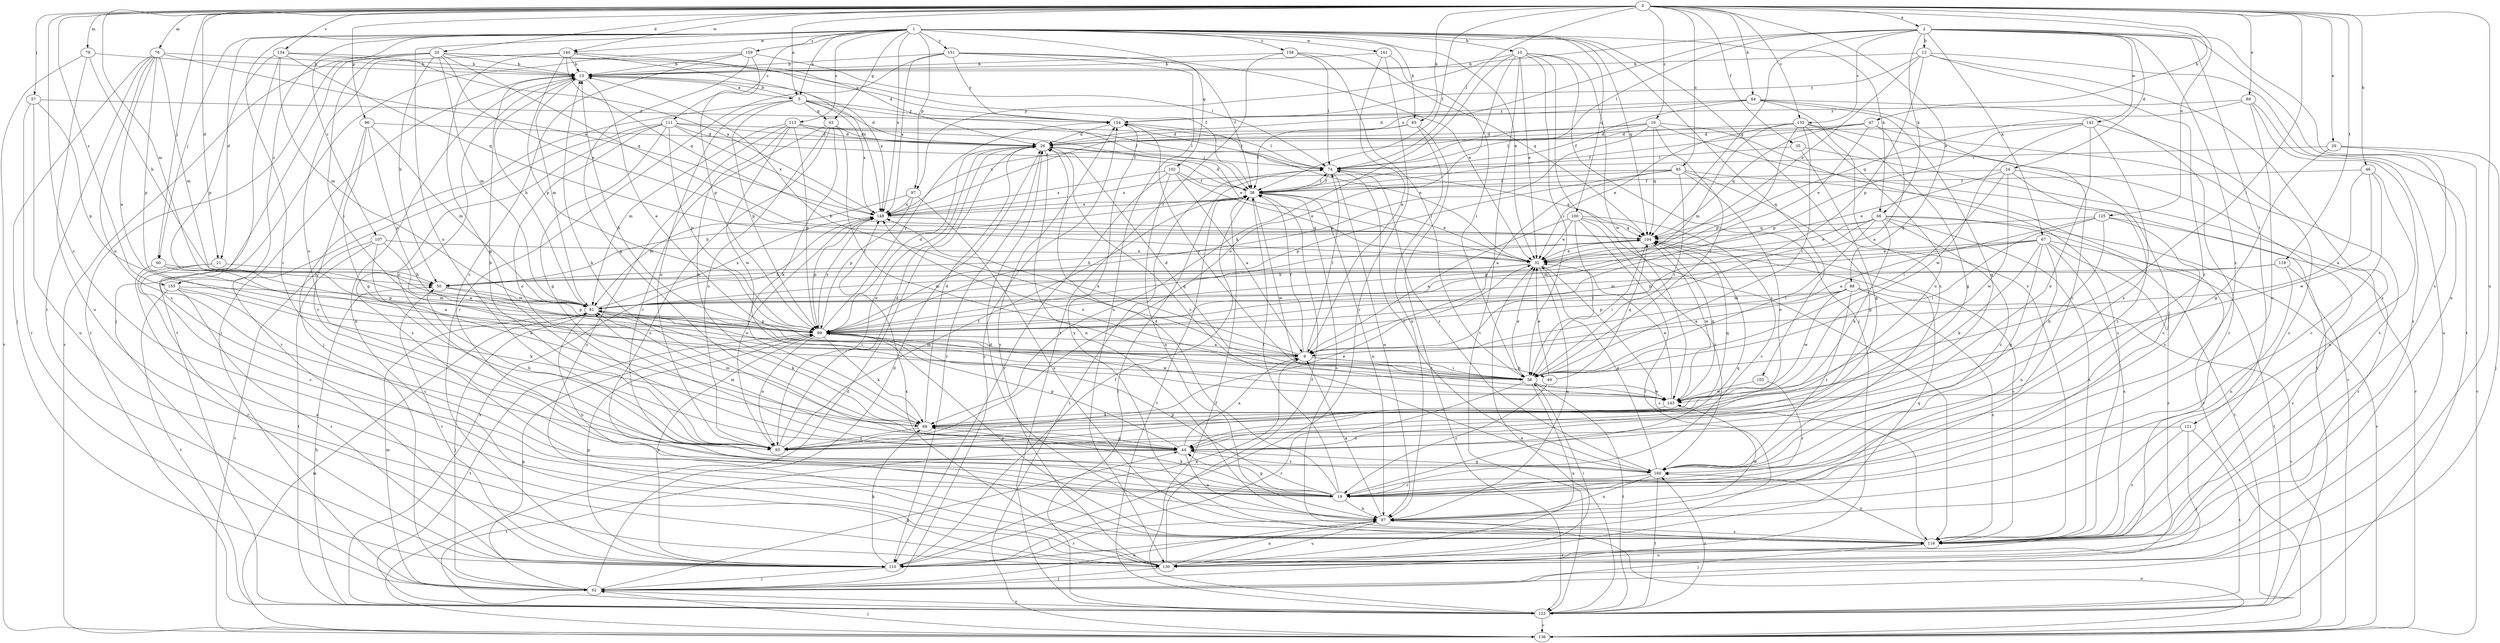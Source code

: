 strict digraph  {
0;
1;
2;
5;
6;
10;
12;
13;
16;
19;
20;
21;
24;
26;
29;
32;
35;
38;
43;
44;
46;
47;
49;
50;
56;
57;
60;
62;
64;
65;
66;
67;
68;
74;
76;
79;
81;
85;
87;
88;
89;
93;
96;
97;
99;
100;
102;
103;
104;
107;
110;
111;
113;
116;
118;
121;
123;
125;
130;
134;
135;
136;
140;
141;
142;
143;
148;
151;
154;
155;
158;
159;
160;
0 -> 2  [label=a];
0 -> 5  [label=a];
0 -> 16  [label=c];
0 -> 19  [label=c];
0 -> 20  [label=d];
0 -> 21  [label=d];
0 -> 29  [label=e];
0 -> 35  [label=f];
0 -> 38  [label=f];
0 -> 46  [label=h];
0 -> 47  [label=h];
0 -> 56  [label=i];
0 -> 57  [label=j];
0 -> 60  [label=j];
0 -> 64  [label=k];
0 -> 65  [label=k];
0 -> 74  [label=l];
0 -> 76  [label=m];
0 -> 79  [label=m];
0 -> 81  [label=m];
0 -> 85  [label=n];
0 -> 88  [label=o];
0 -> 89  [label=o];
0 -> 96  [label=p];
0 -> 118  [label=t];
0 -> 125  [label=u];
0 -> 130  [label=u];
0 -> 134  [label=v];
0 -> 135  [label=v];
0 -> 140  [label=w];
0 -> 155  [label=z];
1 -> 5  [label=a];
1 -> 10  [label=b];
1 -> 19  [label=c];
1 -> 21  [label=d];
1 -> 32  [label=e];
1 -> 43  [label=g];
1 -> 60  [label=j];
1 -> 65  [label=k];
1 -> 66  [label=k];
1 -> 93  [label=o];
1 -> 97  [label=p];
1 -> 100  [label=q];
1 -> 102  [label=q];
1 -> 103  [label=q];
1 -> 104  [label=q];
1 -> 107  [label=r];
1 -> 111  [label=s];
1 -> 113  [label=s];
1 -> 116  [label=s];
1 -> 140  [label=w];
1 -> 141  [label=w];
1 -> 148  [label=x];
1 -> 151  [label=y];
1 -> 155  [label=z];
1 -> 158  [label=z];
1 -> 159  [label=z];
2 -> 12  [label=b];
2 -> 19  [label=c];
2 -> 24  [label=d];
2 -> 66  [label=k];
2 -> 67  [label=k];
2 -> 74  [label=l];
2 -> 97  [label=p];
2 -> 104  [label=q];
2 -> 116  [label=s];
2 -> 121  [label=t];
2 -> 130  [label=u];
2 -> 135  [label=v];
2 -> 142  [label=w];
2 -> 148  [label=x];
5 -> 13  [label=b];
5 -> 26  [label=d];
5 -> 38  [label=f];
5 -> 43  [label=g];
5 -> 62  [label=j];
5 -> 93  [label=o];
5 -> 99  [label=p];
5 -> 148  [label=x];
5 -> 154  [label=y];
6 -> 13  [label=b];
6 -> 38  [label=f];
6 -> 49  [label=h];
6 -> 56  [label=i];
6 -> 74  [label=l];
6 -> 148  [label=x];
10 -> 13  [label=b];
10 -> 32  [label=e];
10 -> 56  [label=i];
10 -> 62  [label=j];
10 -> 68  [label=k];
10 -> 93  [label=o];
10 -> 116  [label=s];
10 -> 123  [label=t];
10 -> 143  [label=w];
12 -> 13  [label=b];
12 -> 19  [label=c];
12 -> 32  [label=e];
12 -> 99  [label=p];
12 -> 116  [label=s];
12 -> 123  [label=t];
12 -> 154  [label=y];
13 -> 5  [label=a];
13 -> 6  [label=a];
13 -> 62  [label=j];
13 -> 81  [label=m];
13 -> 148  [label=x];
13 -> 160  [label=z];
16 -> 26  [label=d];
16 -> 56  [label=i];
16 -> 74  [label=l];
16 -> 99  [label=p];
16 -> 104  [label=q];
16 -> 116  [label=s];
16 -> 136  [label=v];
16 -> 148  [label=x];
19 -> 26  [label=d];
19 -> 38  [label=f];
19 -> 44  [label=g];
19 -> 68  [label=k];
19 -> 87  [label=n];
19 -> 99  [label=p];
19 -> 104  [label=q];
20 -> 13  [label=b];
20 -> 32  [label=e];
20 -> 38  [label=f];
20 -> 50  [label=h];
20 -> 56  [label=i];
20 -> 62  [label=j];
20 -> 81  [label=m];
20 -> 104  [label=q];
20 -> 123  [label=t];
20 -> 136  [label=v];
20 -> 154  [label=y];
21 -> 19  [label=c];
21 -> 50  [label=h];
21 -> 110  [label=r];
24 -> 19  [label=c];
24 -> 32  [label=e];
24 -> 38  [label=f];
24 -> 56  [label=i];
24 -> 143  [label=w];
24 -> 160  [label=z];
26 -> 74  [label=l];
26 -> 87  [label=n];
26 -> 93  [label=o];
26 -> 110  [label=r];
26 -> 160  [label=z];
29 -> 44  [label=g];
29 -> 62  [label=j];
29 -> 74  [label=l];
29 -> 136  [label=v];
32 -> 50  [label=h];
32 -> 81  [label=m];
32 -> 87  [label=n];
32 -> 116  [label=s];
35 -> 44  [label=g];
35 -> 74  [label=l];
35 -> 136  [label=v];
38 -> 26  [label=d];
38 -> 32  [label=e];
38 -> 50  [label=h];
38 -> 74  [label=l];
38 -> 87  [label=n];
38 -> 116  [label=s];
38 -> 123  [label=t];
38 -> 143  [label=w];
38 -> 148  [label=x];
43 -> 19  [label=c];
43 -> 26  [label=d];
43 -> 56  [label=i];
43 -> 68  [label=k];
43 -> 93  [label=o];
43 -> 116  [label=s];
44 -> 6  [label=a];
44 -> 13  [label=b];
44 -> 81  [label=m];
44 -> 87  [label=n];
44 -> 99  [label=p];
44 -> 123  [label=t];
44 -> 160  [label=z];
46 -> 6  [label=a];
46 -> 19  [label=c];
46 -> 38  [label=f];
46 -> 87  [label=n];
46 -> 143  [label=w];
47 -> 6  [label=a];
47 -> 26  [label=d];
47 -> 32  [label=e];
47 -> 38  [label=f];
47 -> 104  [label=q];
47 -> 116  [label=s];
49 -> 19  [label=c];
49 -> 32  [label=e];
49 -> 104  [label=q];
50 -> 81  [label=m];
50 -> 99  [label=p];
50 -> 110  [label=r];
56 -> 13  [label=b];
56 -> 26  [label=d];
56 -> 32  [label=e];
56 -> 81  [label=m];
56 -> 110  [label=r];
56 -> 123  [label=t];
56 -> 130  [label=u];
56 -> 143  [label=w];
56 -> 154  [label=y];
57 -> 99  [label=p];
57 -> 110  [label=r];
57 -> 130  [label=u];
57 -> 154  [label=y];
60 -> 6  [label=a];
60 -> 50  [label=h];
60 -> 99  [label=p];
60 -> 130  [label=u];
62 -> 26  [label=d];
62 -> 44  [label=g];
62 -> 81  [label=m];
62 -> 87  [label=n];
62 -> 99  [label=p];
62 -> 123  [label=t];
62 -> 154  [label=y];
64 -> 19  [label=c];
64 -> 26  [label=d];
64 -> 38  [label=f];
64 -> 44  [label=g];
64 -> 110  [label=r];
64 -> 154  [label=y];
64 -> 160  [label=z];
65 -> 26  [label=d];
65 -> 38  [label=f];
65 -> 87  [label=n];
65 -> 123  [label=t];
66 -> 32  [label=e];
66 -> 56  [label=i];
66 -> 68  [label=k];
66 -> 99  [label=p];
66 -> 104  [label=q];
66 -> 116  [label=s];
66 -> 123  [label=t];
66 -> 136  [label=v];
66 -> 160  [label=z];
67 -> 32  [label=e];
67 -> 44  [label=g];
67 -> 68  [label=k];
67 -> 81  [label=m];
67 -> 87  [label=n];
67 -> 99  [label=p];
67 -> 110  [label=r];
67 -> 116  [label=s];
67 -> 123  [label=t];
68 -> 26  [label=d];
68 -> 44  [label=g];
68 -> 81  [label=m];
68 -> 93  [label=o];
68 -> 104  [label=q];
74 -> 38  [label=f];
74 -> 87  [label=n];
74 -> 104  [label=q];
74 -> 160  [label=z];
76 -> 6  [label=a];
76 -> 13  [label=b];
76 -> 62  [label=j];
76 -> 81  [label=m];
76 -> 93  [label=o];
76 -> 99  [label=p];
76 -> 110  [label=r];
76 -> 148  [label=x];
79 -> 13  [label=b];
79 -> 50  [label=h];
79 -> 130  [label=u];
79 -> 136  [label=v];
81 -> 13  [label=b];
81 -> 56  [label=i];
81 -> 62  [label=j];
81 -> 68  [label=k];
81 -> 87  [label=n];
81 -> 99  [label=p];
81 -> 148  [label=x];
85 -> 6  [label=a];
85 -> 38  [label=f];
85 -> 44  [label=g];
85 -> 56  [label=i];
85 -> 93  [label=o];
85 -> 99  [label=p];
85 -> 136  [label=v];
85 -> 148  [label=x];
87 -> 6  [label=a];
87 -> 110  [label=r];
87 -> 116  [label=s];
87 -> 130  [label=u];
87 -> 143  [label=w];
88 -> 6  [label=a];
88 -> 81  [label=m];
88 -> 99  [label=p];
88 -> 116  [label=s];
88 -> 136  [label=v];
88 -> 143  [label=w];
88 -> 160  [label=z];
89 -> 19  [label=c];
89 -> 104  [label=q];
89 -> 116  [label=s];
89 -> 130  [label=u];
89 -> 154  [label=y];
93 -> 13  [label=b];
93 -> 26  [label=d];
93 -> 32  [label=e];
93 -> 38  [label=f];
93 -> 50  [label=h];
96 -> 19  [label=c];
96 -> 26  [label=d];
96 -> 44  [label=g];
96 -> 81  [label=m];
96 -> 99  [label=p];
97 -> 81  [label=m];
97 -> 99  [label=p];
97 -> 116  [label=s];
97 -> 148  [label=x];
99 -> 6  [label=a];
99 -> 26  [label=d];
99 -> 68  [label=k];
99 -> 93  [label=o];
99 -> 104  [label=q];
99 -> 110  [label=r];
99 -> 123  [label=t];
99 -> 143  [label=w];
99 -> 148  [label=x];
99 -> 154  [label=y];
100 -> 6  [label=a];
100 -> 19  [label=c];
100 -> 32  [label=e];
100 -> 56  [label=i];
100 -> 104  [label=q];
100 -> 110  [label=r];
100 -> 160  [label=z];
102 -> 6  [label=a];
102 -> 32  [label=e];
102 -> 38  [label=f];
102 -> 87  [label=n];
102 -> 110  [label=r];
102 -> 148  [label=x];
103 -> 19  [label=c];
103 -> 143  [label=w];
104 -> 32  [label=e];
104 -> 50  [label=h];
104 -> 56  [label=i];
104 -> 116  [label=s];
104 -> 143  [label=w];
107 -> 6  [label=a];
107 -> 32  [label=e];
107 -> 68  [label=k];
107 -> 123  [label=t];
107 -> 136  [label=v];
110 -> 6  [label=a];
110 -> 38  [label=f];
110 -> 62  [label=j];
110 -> 68  [label=k];
110 -> 99  [label=p];
111 -> 26  [label=d];
111 -> 38  [label=f];
111 -> 44  [label=g];
111 -> 74  [label=l];
111 -> 93  [label=o];
111 -> 99  [label=p];
111 -> 110  [label=r];
111 -> 116  [label=s];
111 -> 148  [label=x];
113 -> 26  [label=d];
113 -> 32  [label=e];
113 -> 68  [label=k];
113 -> 74  [label=l];
113 -> 81  [label=m];
113 -> 99  [label=p];
113 -> 130  [label=u];
113 -> 143  [label=w];
116 -> 26  [label=d];
116 -> 62  [label=j];
116 -> 99  [label=p];
116 -> 110  [label=r];
116 -> 130  [label=u];
116 -> 154  [label=y];
116 -> 160  [label=z];
118 -> 50  [label=h];
118 -> 81  [label=m];
118 -> 87  [label=n];
118 -> 116  [label=s];
121 -> 62  [label=j];
121 -> 93  [label=o];
121 -> 116  [label=s];
121 -> 123  [label=t];
123 -> 32  [label=e];
123 -> 38  [label=f];
123 -> 50  [label=h];
123 -> 74  [label=l];
123 -> 136  [label=v];
123 -> 148  [label=x];
123 -> 160  [label=z];
125 -> 6  [label=a];
125 -> 56  [label=i];
125 -> 68  [label=k];
125 -> 104  [label=q];
125 -> 110  [label=r];
125 -> 160  [label=z];
130 -> 13  [label=b];
130 -> 38  [label=f];
130 -> 56  [label=i];
130 -> 62  [label=j];
130 -> 87  [label=n];
130 -> 104  [label=q];
130 -> 148  [label=x];
130 -> 154  [label=y];
134 -> 13  [label=b];
134 -> 81  [label=m];
134 -> 99  [label=p];
134 -> 104  [label=q];
134 -> 116  [label=s];
134 -> 148  [label=x];
135 -> 26  [label=d];
135 -> 32  [label=e];
135 -> 44  [label=g];
135 -> 56  [label=i];
135 -> 81  [label=m];
135 -> 93  [label=o];
135 -> 99  [label=p];
135 -> 123  [label=t];
136 -> 26  [label=d];
136 -> 62  [label=j];
136 -> 74  [label=l];
136 -> 81  [label=m];
136 -> 87  [label=n];
140 -> 13  [label=b];
140 -> 26  [label=d];
140 -> 44  [label=g];
140 -> 93  [label=o];
140 -> 99  [label=p];
140 -> 104  [label=q];
140 -> 148  [label=x];
141 -> 6  [label=a];
141 -> 13  [label=b];
141 -> 56  [label=i];
141 -> 110  [label=r];
142 -> 26  [label=d];
142 -> 93  [label=o];
142 -> 99  [label=p];
142 -> 116  [label=s];
142 -> 143  [label=w];
142 -> 160  [label=z];
143 -> 32  [label=e];
143 -> 68  [label=k];
143 -> 104  [label=q];
143 -> 148  [label=x];
148 -> 38  [label=f];
148 -> 93  [label=o];
148 -> 99  [label=p];
148 -> 104  [label=q];
151 -> 13  [label=b];
151 -> 32  [label=e];
151 -> 38  [label=f];
151 -> 110  [label=r];
151 -> 130  [label=u];
151 -> 148  [label=x];
151 -> 154  [label=y];
154 -> 26  [label=d];
154 -> 32  [label=e];
154 -> 74  [label=l];
155 -> 19  [label=c];
155 -> 68  [label=k];
155 -> 81  [label=m];
155 -> 110  [label=r];
155 -> 123  [label=t];
158 -> 13  [label=b];
158 -> 56  [label=i];
158 -> 74  [label=l];
158 -> 104  [label=q];
158 -> 123  [label=t];
159 -> 13  [label=b];
159 -> 19  [label=c];
159 -> 44  [label=g];
159 -> 74  [label=l];
159 -> 99  [label=p];
159 -> 123  [label=t];
160 -> 19  [label=c];
160 -> 32  [label=e];
160 -> 44  [label=g];
160 -> 74  [label=l];
160 -> 87  [label=n];
160 -> 123  [label=t];
}
